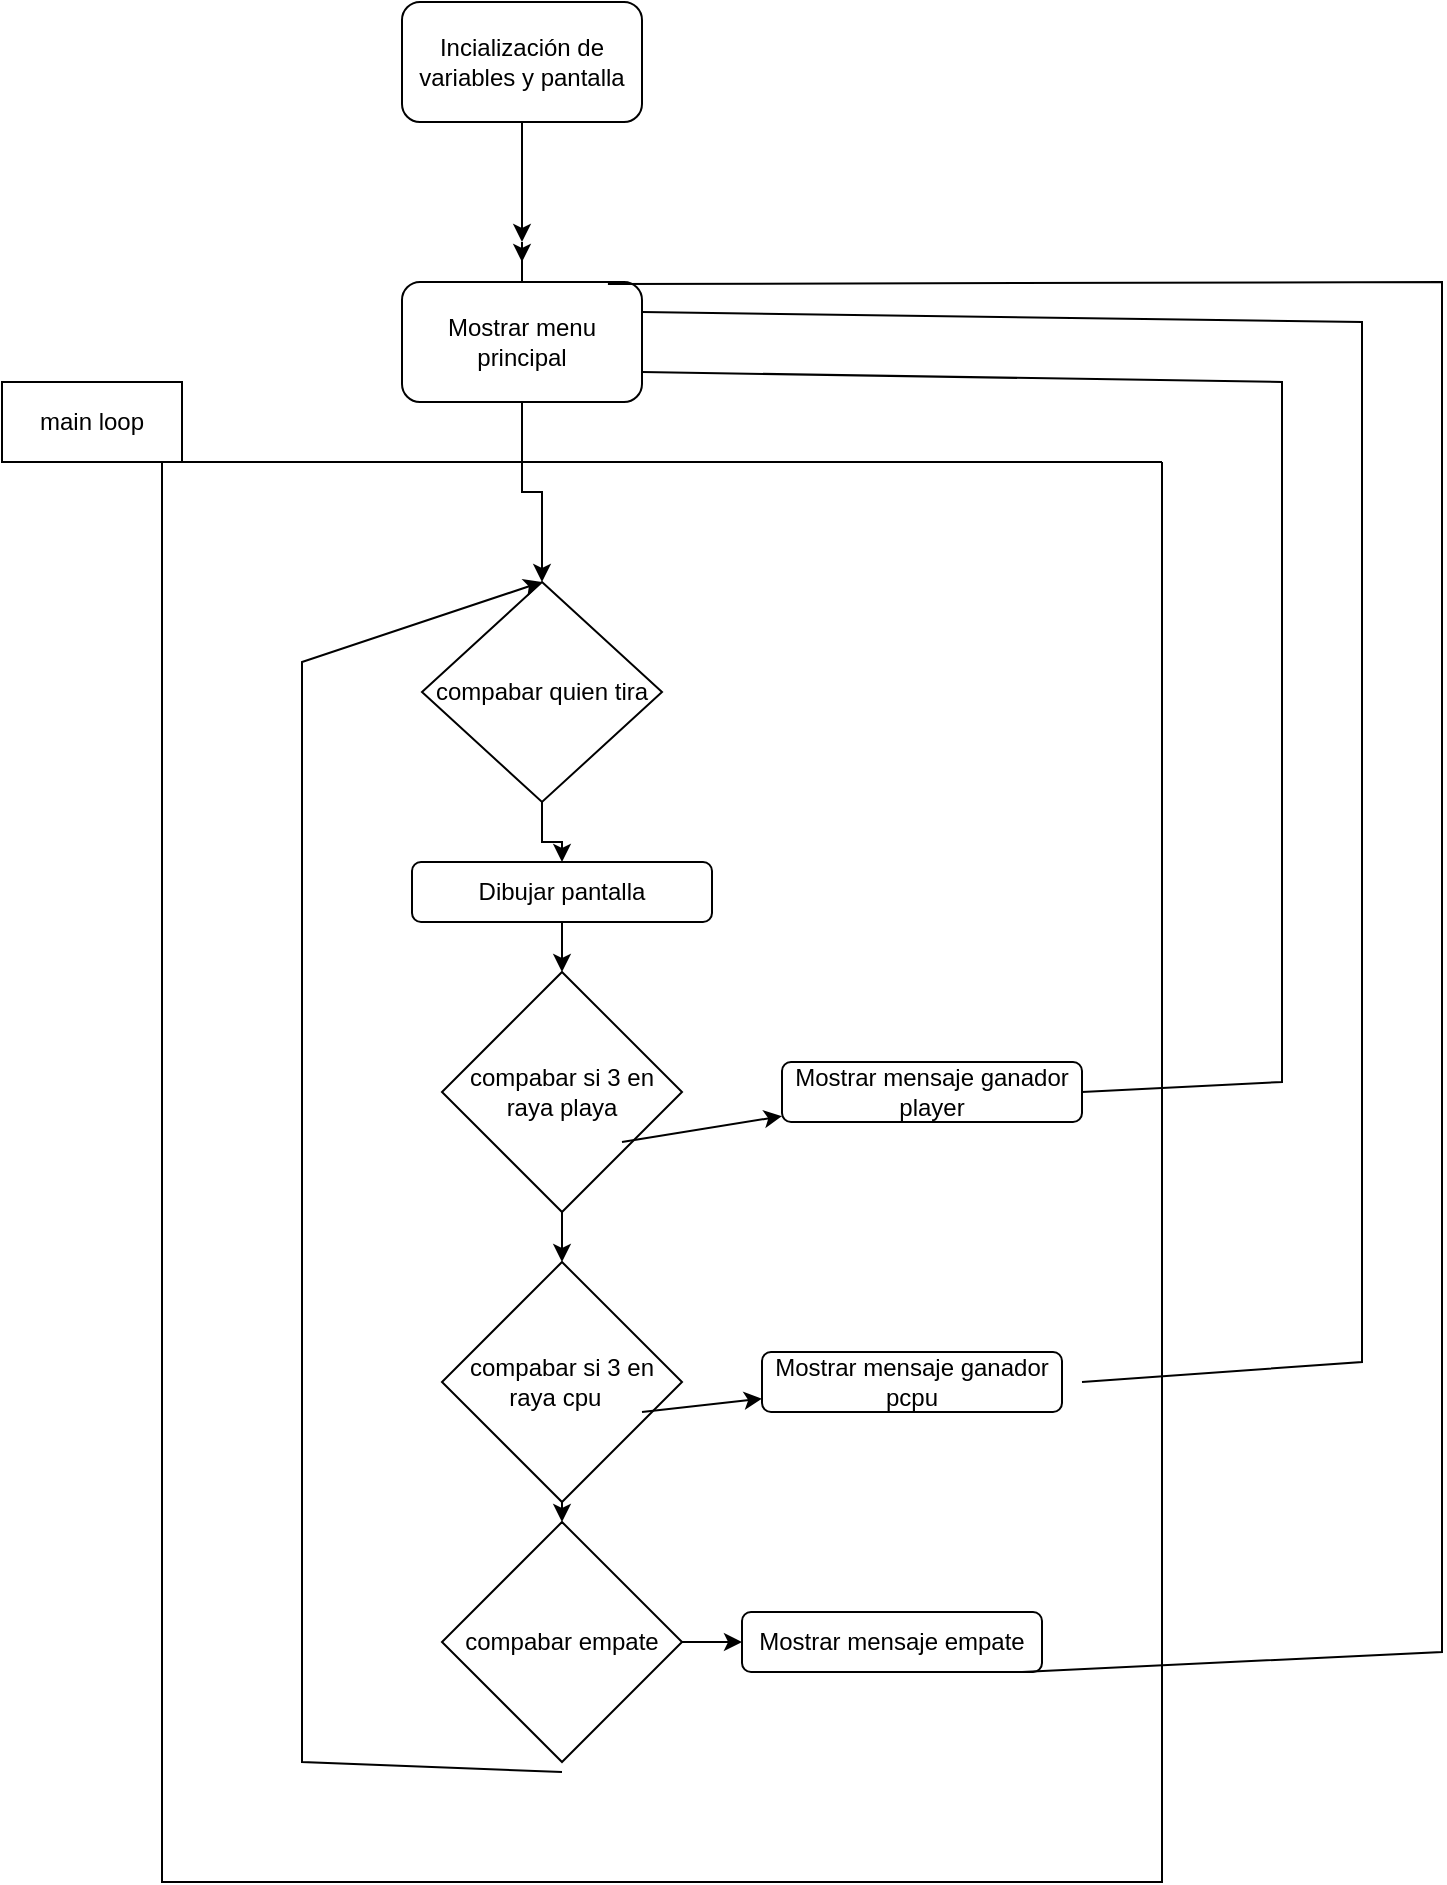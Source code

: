 <mxfile version="18.0.4" type="device"><diagram id="yPxyJZ8AM_hMuL3Unpa9" name="gitflow"><mxGraphModel dx="1182" dy="764" grid="1" gridSize="10" guides="1" tooltips="1" connect="1" arrows="1" fold="1" page="1" pageScale="1" pageWidth="850" pageHeight="1100" math="0" shadow="0"><root><mxCell id="0"/><mxCell id="1" parent="0"/><mxCell id="YREglULLM-sSqKIF5DKI-177" value="Incialización de variables y pantalla" style="rounded=1;whiteSpace=wrap;html=1;" vertex="1" parent="1"><mxGeometry x="240" y="40" width="120" height="60" as="geometry"/></mxCell><mxCell id="YREglULLM-sSqKIF5DKI-197" style="edgeStyle=orthogonalEdgeStyle;rounded=0;orthogonalLoop=1;jettySize=auto;html=1;exitX=0.5;exitY=1;exitDx=0;exitDy=0;entryX=0.5;entryY=0;entryDx=0;entryDy=0;" edge="1" parent="1" source="YREglULLM-sSqKIF5DKI-184" target="YREglULLM-sSqKIF5DKI-188"><mxGeometry relative="1" as="geometry"/></mxCell><mxCell id="YREglULLM-sSqKIF5DKI-204" style="edgeStyle=orthogonalEdgeStyle;rounded=0;orthogonalLoop=1;jettySize=auto;html=1;" edge="1" parent="1" source="YREglULLM-sSqKIF5DKI-184"><mxGeometry relative="1" as="geometry"><mxPoint x="300" y="170" as="targetPoint"/></mxGeometry></mxCell><mxCell id="YREglULLM-sSqKIF5DKI-184" value="Mostrar menu principal" style="rounded=1;whiteSpace=wrap;html=1;" vertex="1" parent="1"><mxGeometry x="240" y="180" width="120" height="60" as="geometry"/></mxCell><mxCell id="YREglULLM-sSqKIF5DKI-185" value="" style="swimlane;startSize=0;" vertex="1" parent="1"><mxGeometry x="120" y="270" width="500" height="710" as="geometry"><mxRectangle x="120" y="270" width="50" height="40" as="alternateBounds"/></mxGeometry></mxCell><mxCell id="YREglULLM-sSqKIF5DKI-182" value="&lt;span style=&quot;&quot;&gt;compabar empate&lt;/span&gt;" style="rhombus;whiteSpace=wrap;html=1;" vertex="1" parent="YREglULLM-sSqKIF5DKI-185"><mxGeometry x="140" y="530" width="120" height="120" as="geometry"/></mxCell><mxCell id="YREglULLM-sSqKIF5DKI-181" value="&lt;span style=&quot;&quot;&gt;compabar si 3 en raya cpu&amp;nbsp;&amp;nbsp;&lt;/span&gt;" style="rhombus;whiteSpace=wrap;html=1;" vertex="1" parent="YREglULLM-sSqKIF5DKI-185"><mxGeometry x="140" y="400" width="120" height="120" as="geometry"/></mxCell><mxCell id="YREglULLM-sSqKIF5DKI-201" value="" style="edgeStyle=orthogonalEdgeStyle;rounded=0;orthogonalLoop=1;jettySize=auto;html=1;" edge="1" parent="YREglULLM-sSqKIF5DKI-185" source="YREglULLM-sSqKIF5DKI-180" target="YREglULLM-sSqKIF5DKI-181"><mxGeometry relative="1" as="geometry"/></mxCell><mxCell id="YREglULLM-sSqKIF5DKI-180" value="&lt;span style=&quot;&quot;&gt;compabar si 3 en raya playa&lt;/span&gt;" style="rhombus;whiteSpace=wrap;html=1;" vertex="1" parent="YREglULLM-sSqKIF5DKI-185"><mxGeometry x="140" y="255" width="120" height="120" as="geometry"/></mxCell><mxCell id="YREglULLM-sSqKIF5DKI-199" value="" style="edgeStyle=orthogonalEdgeStyle;rounded=0;orthogonalLoop=1;jettySize=auto;html=1;" edge="1" parent="YREglULLM-sSqKIF5DKI-185" source="YREglULLM-sSqKIF5DKI-188" target="YREglULLM-sSqKIF5DKI-189"><mxGeometry relative="1" as="geometry"/></mxCell><mxCell id="YREglULLM-sSqKIF5DKI-188" value="&lt;span style=&quot;&quot;&gt;compabar quien tira&lt;/span&gt;" style="rhombus;whiteSpace=wrap;html=1;" vertex="1" parent="YREglULLM-sSqKIF5DKI-185"><mxGeometry x="130" y="60" width="120" height="110" as="geometry"/></mxCell><mxCell id="YREglULLM-sSqKIF5DKI-183" value="Mostrar mensaje ganador player" style="rounded=1;whiteSpace=wrap;html=1;" vertex="1" parent="YREglULLM-sSqKIF5DKI-185"><mxGeometry x="310" y="300" width="150" height="30" as="geometry"/></mxCell><mxCell id="YREglULLM-sSqKIF5DKI-200" value="" style="edgeStyle=orthogonalEdgeStyle;rounded=0;orthogonalLoop=1;jettySize=auto;html=1;" edge="1" parent="YREglULLM-sSqKIF5DKI-185" source="YREglULLM-sSqKIF5DKI-189" target="YREglULLM-sSqKIF5DKI-180"><mxGeometry relative="1" as="geometry"/></mxCell><mxCell id="YREglULLM-sSqKIF5DKI-189" value="Dibujar pantalla" style="rounded=1;whiteSpace=wrap;html=1;" vertex="1" parent="YREglULLM-sSqKIF5DKI-185"><mxGeometry x="125" y="200" width="150" height="30" as="geometry"/></mxCell><mxCell id="YREglULLM-sSqKIF5DKI-191" value="Mostrar mensaje ganador pcpu" style="rounded=1;whiteSpace=wrap;html=1;" vertex="1" parent="YREglULLM-sSqKIF5DKI-185"><mxGeometry x="300" y="445" width="150" height="30" as="geometry"/></mxCell><mxCell id="YREglULLM-sSqKIF5DKI-192" value="Mostrar mensaje empate" style="rounded=1;whiteSpace=wrap;html=1;" vertex="1" parent="YREglULLM-sSqKIF5DKI-185"><mxGeometry x="290" y="575" width="150" height="30" as="geometry"/></mxCell><mxCell id="YREglULLM-sSqKIF5DKI-198" value="" style="endArrow=classic;html=1;rounded=0;" edge="1" parent="YREglULLM-sSqKIF5DKI-185" source="YREglULLM-sSqKIF5DKI-181" target="YREglULLM-sSqKIF5DKI-182"><mxGeometry width="50" height="50" relative="1" as="geometry"><mxPoint x="180" y="530" as="sourcePoint"/><mxPoint x="230" y="480" as="targetPoint"/></mxGeometry></mxCell><mxCell id="YREglULLM-sSqKIF5DKI-202" value="" style="endArrow=classic;html=1;rounded=0;" edge="1" parent="YREglULLM-sSqKIF5DKI-185" target="YREglULLM-sSqKIF5DKI-183"><mxGeometry width="50" height="50" relative="1" as="geometry"><mxPoint x="230" y="340" as="sourcePoint"/><mxPoint x="280" y="290" as="targetPoint"/></mxGeometry></mxCell><mxCell id="YREglULLM-sSqKIF5DKI-196" value="" style="endArrow=classic;html=1;rounded=0;" edge="1" parent="YREglULLM-sSqKIF5DKI-185" target="YREglULLM-sSqKIF5DKI-191"><mxGeometry width="50" height="50" relative="1" as="geometry"><mxPoint x="240" y="475" as="sourcePoint"/><mxPoint x="290" y="425" as="targetPoint"/></mxGeometry></mxCell><mxCell id="YREglULLM-sSqKIF5DKI-203" value="" style="endArrow=classic;html=1;rounded=0;" edge="1" parent="YREglULLM-sSqKIF5DKI-185" source="YREglULLM-sSqKIF5DKI-182" target="YREglULLM-sSqKIF5DKI-192"><mxGeometry width="50" height="50" relative="1" as="geometry"><mxPoint x="250" y="485" as="sourcePoint"/><mxPoint x="310" y="478.333" as="targetPoint"/></mxGeometry></mxCell><mxCell id="YREglULLM-sSqKIF5DKI-207" value="" style="endArrow=classic;html=1;rounded=0;" edge="1" parent="YREglULLM-sSqKIF5DKI-185"><mxGeometry width="50" height="50" relative="1" as="geometry"><mxPoint x="200" y="655" as="sourcePoint"/><mxPoint x="190" y="60" as="targetPoint"/><Array as="points"><mxPoint x="70" y="650"/><mxPoint x="70" y="100"/><mxPoint x="190" y="60"/></Array></mxGeometry></mxCell><mxCell id="YREglULLM-sSqKIF5DKI-190" value="main loop" style="rounded=0;whiteSpace=wrap;html=1;" vertex="1" parent="1"><mxGeometry x="40" y="230" width="90" height="40" as="geometry"/></mxCell><mxCell id="YREglULLM-sSqKIF5DKI-194" value="" style="endArrow=none;html=1;rounded=0;entryX=1;entryY=0.75;entryDx=0;entryDy=0;exitX=1;exitY=0.5;exitDx=0;exitDy=0;" edge="1" parent="1" source="YREglULLM-sSqKIF5DKI-183" target="YREglULLM-sSqKIF5DKI-184"><mxGeometry width="50" height="50" relative="1" as="geometry"><mxPoint x="680" y="590" as="sourcePoint"/><mxPoint x="410" y="230" as="targetPoint"/><Array as="points"><mxPoint x="680" y="580"/><mxPoint x="680" y="230"/></Array></mxGeometry></mxCell><mxCell id="YREglULLM-sSqKIF5DKI-195" value="" style="endArrow=classic;html=1;rounded=0;" edge="1" parent="1" source="YREglULLM-sSqKIF5DKI-177"><mxGeometry width="50" height="50" relative="1" as="geometry"><mxPoint x="500" y="280" as="sourcePoint"/><mxPoint x="300" y="160" as="targetPoint"/></mxGeometry></mxCell><mxCell id="YREglULLM-sSqKIF5DKI-205" value="" style="endArrow=none;html=1;rounded=0;entryX=1;entryY=0.25;entryDx=0;entryDy=0;exitX=1;exitY=0.5;exitDx=0;exitDy=0;" edge="1" parent="1" target="YREglULLM-sSqKIF5DKI-184"><mxGeometry width="50" height="50" relative="1" as="geometry"><mxPoint x="580" y="730" as="sourcePoint"/><mxPoint x="360" y="370" as="targetPoint"/><Array as="points"><mxPoint x="720" y="720"/><mxPoint x="720" y="200"/></Array></mxGeometry></mxCell><mxCell id="YREglULLM-sSqKIF5DKI-206" value="" style="endArrow=none;html=1;rounded=0;entryX=0.858;entryY=0.017;entryDx=0;entryDy=0;exitX=1;exitY=0.5;exitDx=0;exitDy=0;entryPerimeter=0;" edge="1" parent="1" target="YREglULLM-sSqKIF5DKI-184"><mxGeometry width="50" height="50" relative="1" as="geometry"><mxPoint x="550" y="875" as="sourcePoint"/><mxPoint x="330" y="340" as="targetPoint"/><Array as="points"><mxPoint x="760" y="865"/><mxPoint x="760" y="180"/></Array></mxGeometry></mxCell></root></mxGraphModel></diagram></mxfile>